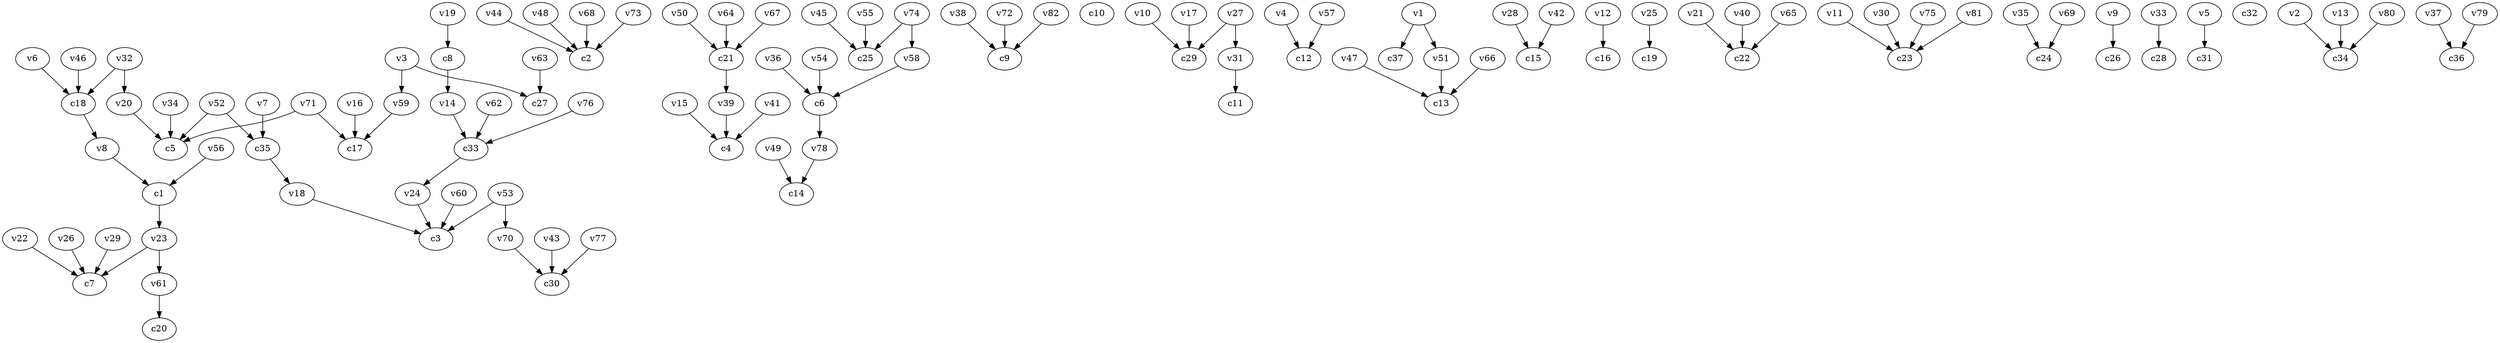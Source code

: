 strict digraph  {
c1;
c2;
c3;
c4;
c5;
c6;
c7;
c8;
c9;
c10;
c11;
c12;
c13;
c14;
c15;
c16;
c17;
c18;
c19;
c20;
c21;
c22;
c23;
c24;
c25;
c26;
c27;
c28;
c29;
c30;
c31;
c32;
c33;
c34;
c35;
c36;
c37;
v1;
v2;
v3;
v4;
v5;
v6;
v7;
v8;
v9;
v10;
v11;
v12;
v13;
v14;
v15;
v16;
v17;
v18;
v19;
v20;
v21;
v22;
v23;
v24;
v25;
v26;
v27;
v28;
v29;
v30;
v31;
v32;
v33;
v34;
v35;
v36;
v37;
v38;
v39;
v40;
v41;
v42;
v43;
v44;
v45;
v46;
v47;
v48;
v49;
v50;
v51;
v52;
v53;
v54;
v55;
v56;
v57;
v58;
v59;
v60;
v61;
v62;
v63;
v64;
v65;
v66;
v67;
v68;
v69;
v70;
v71;
v72;
v73;
v74;
v75;
v76;
v77;
v78;
v79;
v80;
v81;
v82;
c1 -> v23  [weight=1];
c6 -> v78  [weight=1];
c8 -> v14  [weight=1];
c18 -> v8  [weight=1];
c21 -> v39  [weight=1];
c33 -> v24  [weight=1];
c35 -> v18  [weight=1];
v1 -> c37  [weight=1];
v1 -> v51  [weight=1];
v2 -> c34  [weight=1];
v3 -> c27  [weight=1];
v3 -> v59  [weight=1];
v4 -> c12  [weight=1];
v5 -> c31  [weight=1];
v6 -> c18  [weight=1];
v7 -> c35  [weight=1];
v8 -> c1  [weight=1];
v9 -> c26  [weight=1];
v10 -> c29  [weight=1];
v11 -> c23  [weight=1];
v12 -> c16  [weight=1];
v13 -> c34  [weight=1];
v14 -> c33  [weight=1];
v15 -> c4  [weight=1];
v16 -> c17  [weight=1];
v17 -> c29  [weight=1];
v18 -> c3  [weight=1];
v19 -> c8  [weight=1];
v20 -> c5  [weight=1];
v21 -> c22  [weight=1];
v22 -> c7  [weight=1];
v23 -> c7  [weight=1];
v23 -> v61  [weight=1];
v24 -> c3  [weight=1];
v25 -> c19  [weight=1];
v26 -> c7  [weight=1];
v27 -> c29  [weight=1];
v27 -> v31  [weight=1];
v28 -> c15  [weight=1];
v29 -> c7  [weight=1];
v30 -> c23  [weight=1];
v31 -> c11  [weight=1];
v32 -> c18  [weight=1];
v32 -> v20  [weight=1];
v33 -> c28  [weight=1];
v34 -> c5  [weight=1];
v35 -> c24  [weight=1];
v36 -> c6  [weight=1];
v37 -> c36  [weight=1];
v38 -> c9  [weight=1];
v39 -> c4  [weight=1];
v40 -> c22  [weight=1];
v41 -> c4  [weight=1];
v42 -> c15  [weight=1];
v43 -> c30  [weight=1];
v44 -> c2  [weight=1];
v45 -> c25  [weight=1];
v46 -> c18  [weight=1];
v47 -> c13  [weight=1];
v48 -> c2  [weight=1];
v49 -> c14  [weight=1];
v50 -> c21  [weight=1];
v51 -> c13  [weight=1];
v52 -> c5  [weight=1];
v52 -> c35  [weight=1];
v53 -> c3  [weight=1];
v53 -> v70  [weight=1];
v54 -> c6  [weight=1];
v55 -> c25  [weight=1];
v56 -> c1  [weight=1];
v57 -> c12  [weight=1];
v58 -> c6  [weight=1];
v59 -> c17  [weight=1];
v60 -> c3  [weight=1];
v61 -> c20  [weight=1];
v62 -> c33  [weight=1];
v63 -> c27  [weight=1];
v64 -> c21  [weight=1];
v65 -> c22  [weight=1];
v66 -> c13  [weight=1];
v67 -> c21  [weight=1];
v68 -> c2  [weight=1];
v69 -> c24  [weight=1];
v70 -> c30  [weight=1];
v71 -> c17  [weight=1];
v71 -> c5  [weight=1];
v72 -> c9  [weight=1];
v73 -> c2  [weight=1];
v74 -> c25  [weight=1];
v74 -> v58  [weight=1];
v75 -> c23  [weight=1];
v76 -> c33  [weight=1];
v77 -> c30  [weight=1];
v78 -> c14  [weight=1];
v79 -> c36  [weight=1];
v80 -> c34  [weight=1];
v81 -> c23  [weight=1];
v82 -> c9  [weight=1];
}
